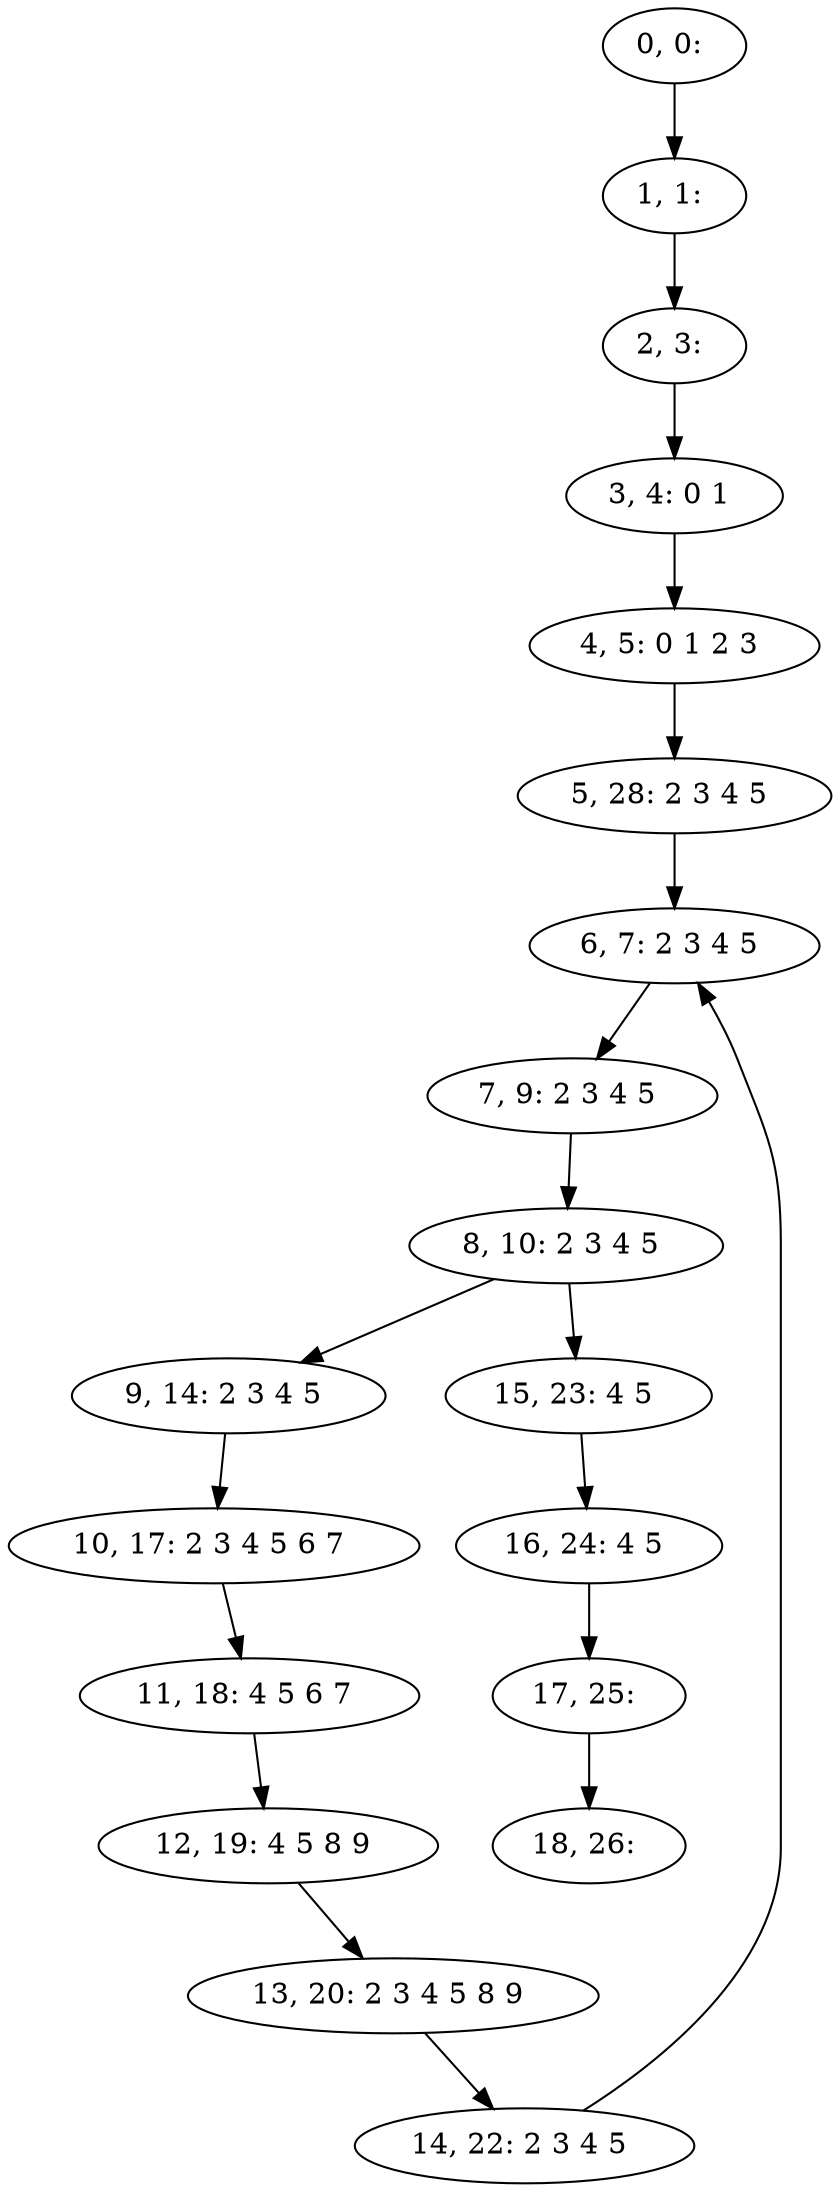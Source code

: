 digraph G {
0[label="0, 0: "];
1[label="1, 1: "];
2[label="2, 3: "];
3[label="3, 4: 0 1 "];
4[label="4, 5: 0 1 2 3 "];
5[label="5, 28: 2 3 4 5 "];
6[label="6, 7: 2 3 4 5 "];
7[label="7, 9: 2 3 4 5 "];
8[label="8, 10: 2 3 4 5 "];
9[label="9, 14: 2 3 4 5 "];
10[label="10, 17: 2 3 4 5 6 7 "];
11[label="11, 18: 4 5 6 7 "];
12[label="12, 19: 4 5 8 9 "];
13[label="13, 20: 2 3 4 5 8 9 "];
14[label="14, 22: 2 3 4 5 "];
15[label="15, 23: 4 5 "];
16[label="16, 24: 4 5 "];
17[label="17, 25: "];
18[label="18, 26: "];
0->1 ;
1->2 ;
2->3 ;
3->4 ;
4->5 ;
5->6 ;
6->7 ;
7->8 ;
8->9 ;
8->15 ;
9->10 ;
10->11 ;
11->12 ;
12->13 ;
13->14 ;
14->6 ;
15->16 ;
16->17 ;
17->18 ;
}
